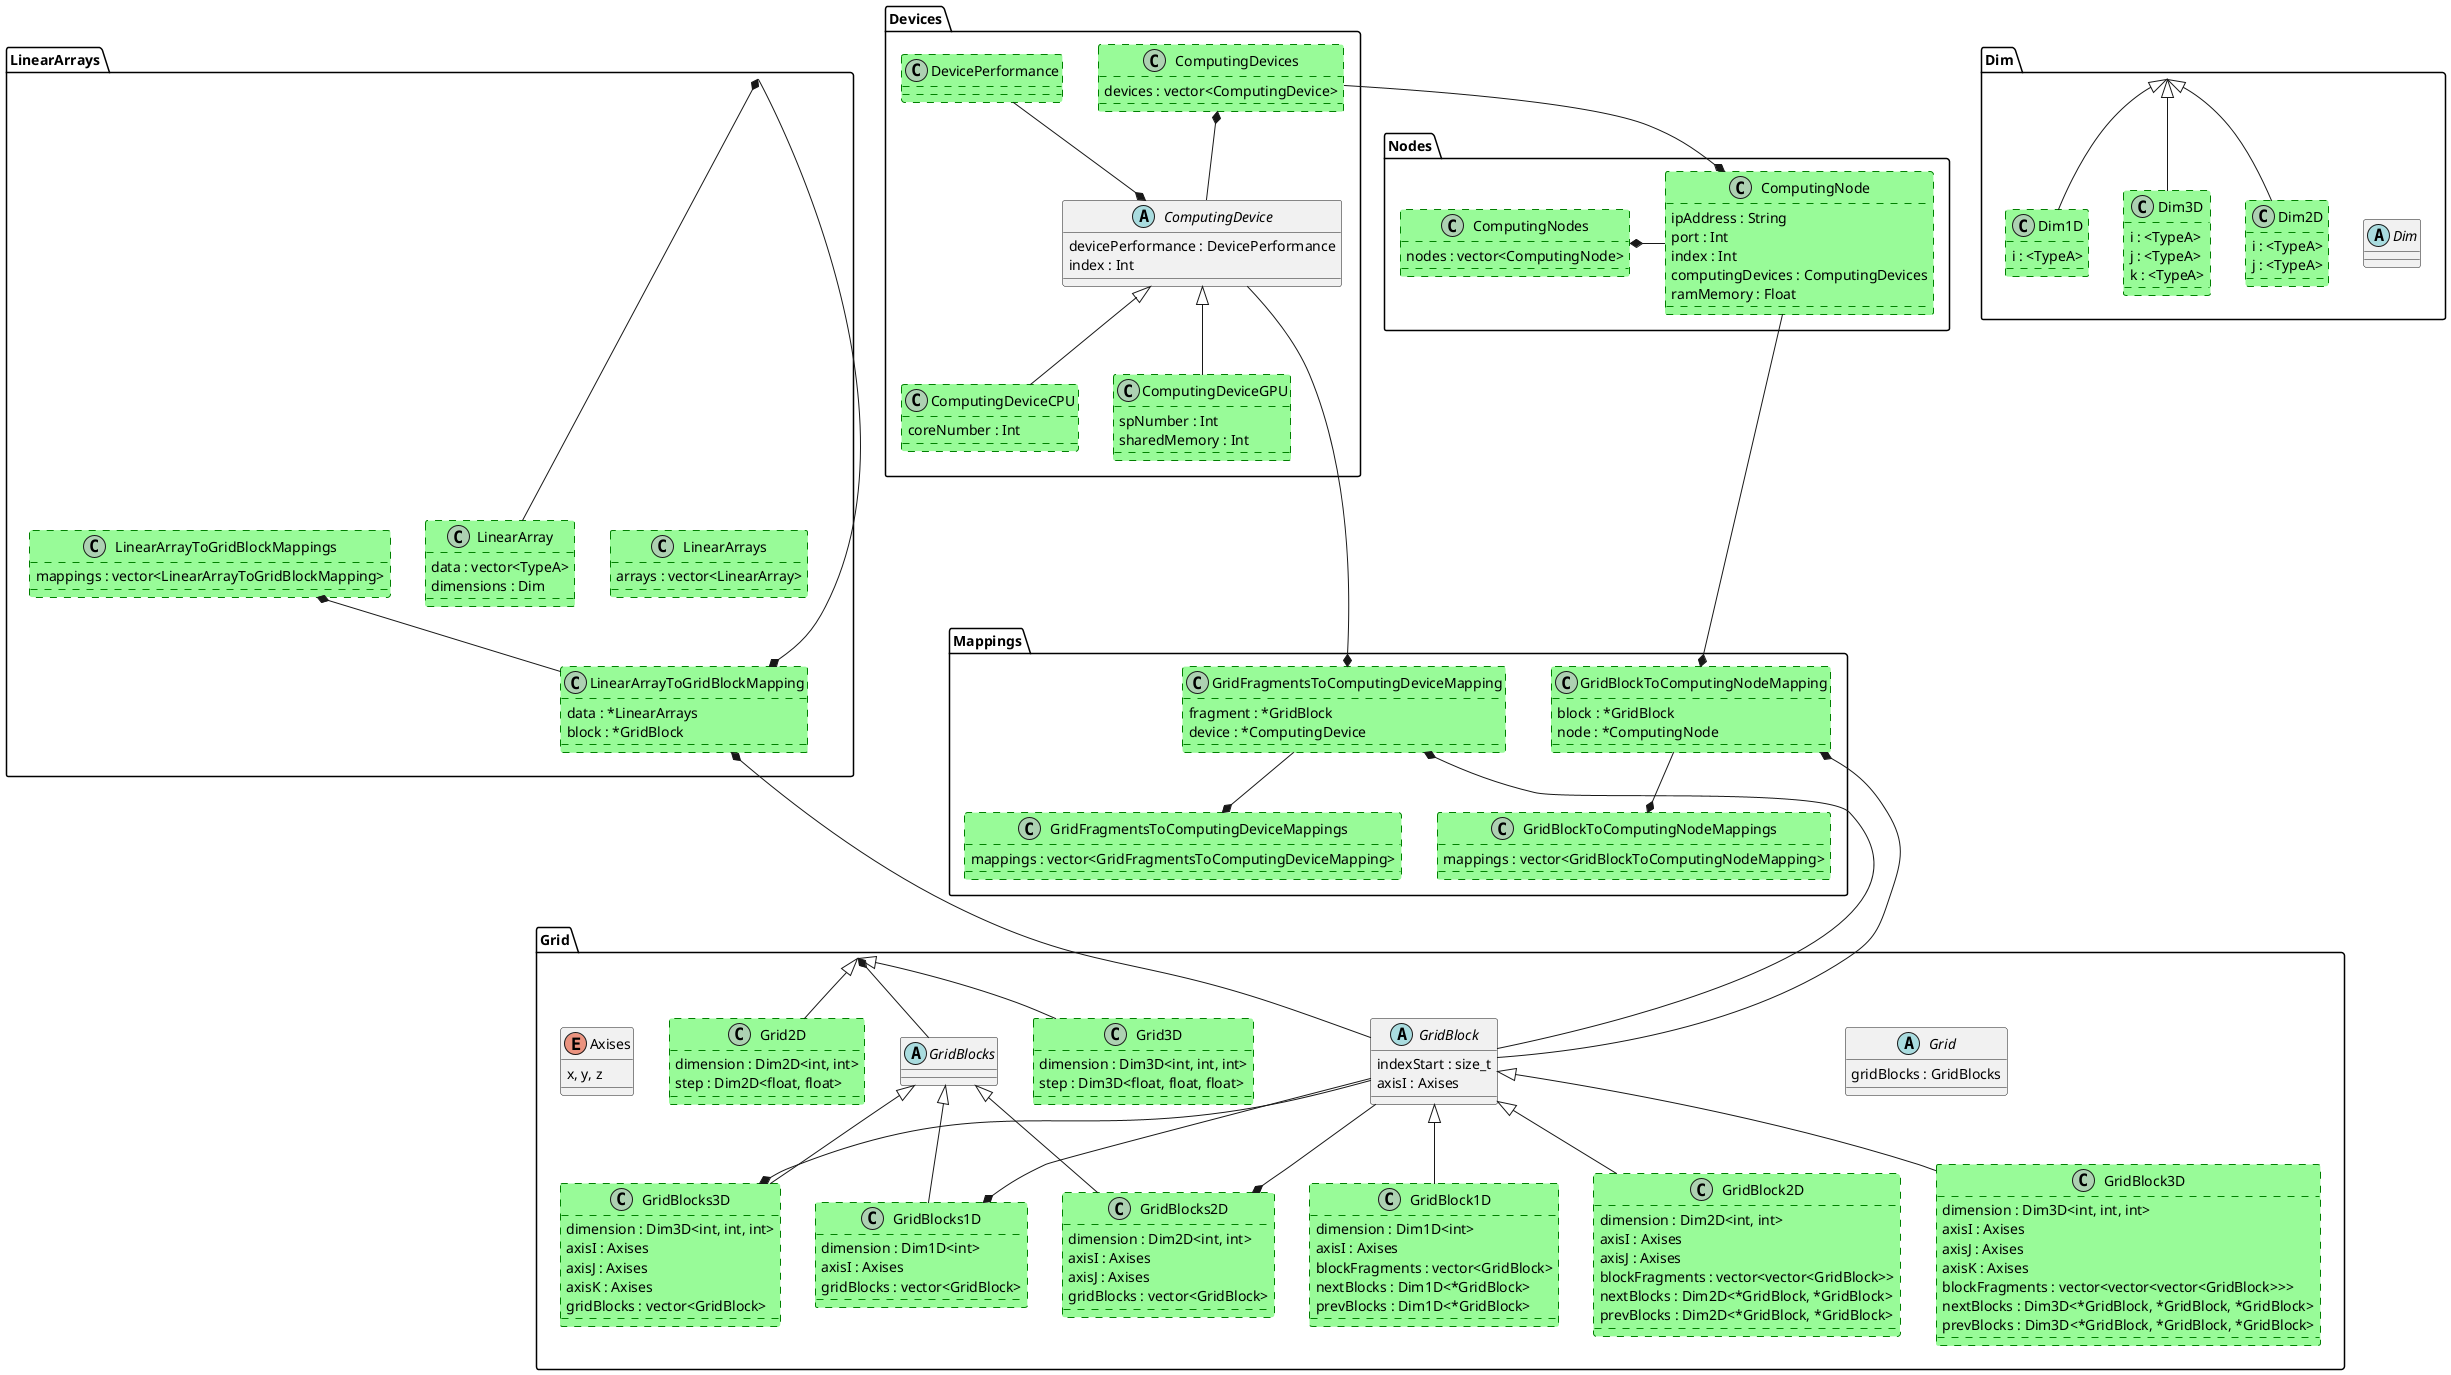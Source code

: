 @startuml

package "Nodes"
{
	'Класс ComputingNodes описывает все  вычислительные узлы
	class  ComputingNodes #palegreen;line:green;line.dashed
	{
		nodes : vector<ComputingNode>
	}

	'Класс ComputingNode описывает все характеристики вычислительного узла
	class  ComputingNode #palegreen;line:green;line.dashed
	{
		ipAddress : String
		port : Int
		index : Int
		computingDevices : ComputingDevices
		ramMemory : Float
	}
}

package "Devices"
{
	'Класс ComputingDevices - массив вычислительных устройств
	class  ComputingDevices #palegreen;line:green;line.dashed
	{
		devices : vector<ComputingDevice>
	}

	'Абстрактный класс ComputingDevice - родительский класс для двух классов
	abstract class  ComputingDevice
	{
		devicePerformance : DevicePerformance
		index : Int
	}

	'Класс ComputingDeviceCPU - класс  описывающий характеристики вычислительных CPU
	class  ComputingDeviceCPU #palegreen;line:green;line.dashed
	{
		coreNumber : Int
	}

	'Класс ComputingDeviceGPU - класс  описывающий характеристики вычислительных GPU
	class  ComputingDeviceGPU #palegreen;line:green;line.dashed
	{
		spNumber : Int
		sharedMemory : Int
	}

	'Класс DevicePerformance - класс описывающий характеристики производительности вычислительного устройства
	class  DevicePerformance #palegreen;line:green;line.dashed
	{
	}
}

package "Grid"
{
	'Абстрактный класс Grid - класс описывающий расчетную сетку
	abstract class  Grid
	{
		gridBlocks : GridBlocks
	}
	'Класс Grid2D - класс  описывающий двумерную расчетную сетку
	class  Grid2D #palegreen;line:green;line.dashed
	{
		dimension : Dim2D<int, int>
		step : Dim2D<float, float>
	}

	'Класс Grid3D - класс  описывающий трехмерную расчетную сетку
	class  Grid3D #palegreen;line:green;line.dashed
	{
		dimension : Dim3D<int, int, int>
		step : Dim3D<float, float, float>
	}

	'Абстрактный класс GridBlocks - класс описывающий блоки расчетной сетки
	abstract class GridBlocks
	{		
	}

	'Класс GridBlocks1D - класс  описывающий разбиение расчетной сетки на блоки по одному измерению
	class GridBlocks1D #palegreen;line:green;line.dashed
	{
		dimension : Dim1D<int>
		axisI : Axises
		gridBlocks : vector<GridBlock>
	}

	'Класс GridBlocks2D - класс  описывающий разбиение расчетной сетки на блоки по двум измерениям
	class GridBlocks2D #palegreen;line:green;line.dashed
	{
		dimension : Dim2D<int, int>
		axisI : Axises
		axisJ : Axises
		gridBlocks : vector<GridBlock>
	}

	'Класс GridBlocks3D - класс  описывающий разбиение расчетной сетки на блоки по трем измерениям
	class GridBlocks3D #palegreen;line:green;line.dashed
	{
		dimension : Dim3D<int, int, int>
		axisI : Axises
		axisJ : Axises
		axisK : Axises
		gridBlocks : vector<GridBlock>
	}

	'Абстрактный класс GridBlock - класс описывающий блок расчетной сетки
	abstract class GridBlock
	{
		indexStart : size_t
		axisI : Axises
	}

	'Класс GridBlock1D - класс описывающий одномерный блок расчетной сетки
	class GridBlock1D #palegreen;line:green;line.dashed
	{
		dimension : Dim1D<int>
		axisI : Axises		
		blockFragments : vector<GridBlock>
		nextBlocks : Dim1D<*GridBlock>
		prevBlocks : Dim1D<*GridBlock>
	}

	'Класс GridBlock2D - класс  описывающий двумерный блок расчетной сетки
	class GridBlock2D #palegreen;line:green;line.dashed
	{
		dimension : Dim2D<int, int>
		axisI : Axises
		axisJ : Axises
		blockFragments : vector<vector<GridBlock>>
		nextBlocks : Dim2D<*GridBlock, *GridBlock>
		prevBlocks : Dim2D<*GridBlock, *GridBlock>
	}

	'Класс GridBlock3D - класс  описывающий трехмерный блок расчетной сетки
	class GridBlock3D #palegreen;line:green;line.dashed
	{
		dimension : Dim3D<int, int, int>
		axisI : Axises
		axisJ : Axises
		axisK : Axises
		blockFragments : vector<vector<vector<GridBlock>>>
		nextBlocks : Dim3D<*GridBlock, *GridBlock, *GridBlock>
		prevBlocks : Dim3D<*GridBlock, *GridBlock, *GridBlock>
	}
	'Перечисление  - класс описывающий данные для трехмерной расчетной сетки
	enum Axises
	{
		x, y, z
	}
}

package "Dim"
{
	'Абстрактный класс Dim - родительский класс для классов размерностей
	abstract class Dim
	{
	}

	'Класс Dim1D - класс описывающий данные для одномерной расчетной сетки
	class  Dim1D #palegreen;line:green;line.dashed
	{
		i : <TypeA>
	}

	'Класс Dim2D - класс описывающий данные для двумерной расчетной сетки
	class  Dim2D #palegreen;line:green;line.dashed
	{
		i : <TypeA>
		j : <TypeA>
	}

	'Класс Dim3D - класс описывающий данные для трехмерной расчетной сетки
	class  Dim3D #palegreen;line:green;line.dashed
	{
		i : <TypeA>
		j : <TypeA>
		k : <TypeA>
	}
	
}

package "LinearArrays"
{
	'Класс LinearArrays - хранилище всех массивов данных
	class LinearArrays #palegreen;line:green;line.dashed
	{
		arrays : vector<LinearArray>
	}

	'Класс LinearArray - класс данных 
	class LinearArray #palegreen;line:green;line.dashed
	{
		data : vector<TypeA>
		dimensions : Dim
	}

	'Класс LinearArrayToGridBlockMappings - класс  сопоставления данных блокам расчетной сетки
	class LinearArrayToGridBlockMappings #palegreen;line:green;line.dashed
	{
		mappings : vector<LinearArrayToGridBlockMapping>		
	}

	'Класс LinearArrayToGridBlockMapping - класс сопоставляющий каждому линейному массиву блок расчетной сетки
	class  LinearArrayToGridBlockMapping  #palegreen;line:green;line.dashed
	{
		data : *LinearArrays
		block : *GridBlock
	}

}


package "Mappings"
{
	'Класс GridBlockToComputingNodeMappings - класс сохраняющий сопоставления блоков расчетной сетки вычислительным узлам
	class GridBlockToComputingNodeMappings #palegreen;line:green;line.dashed
	{
		mappings : vector<GridBlockToComputingNodeMapping>	
	}

	'Класс GridBlockToComputingNodeMapping - класс сопоставляющий каждому блоку расчетной сетки вычислительный узел
	class GridBlockToComputingNodeMapping #palegreen;line:green;line.dashed
	{
		block : *GridBlock
		node : *ComputingNode
	}

	'Класс GridFragmentsToComputingDeviceMappings - класс сохраняющий сопоставления фрагментов блоков расчетной сетки вычислительным устройствам
	class GridFragmentsToComputingDeviceMappings #palegreen;line:green;line.dashed
	{ 
		mappings : vector<GridFragmentsToComputingDeviceMapping>
	}

	'Класс GridFragmentsToComputingDeviceMapping - класс сопоставляющий каждому фрагменту расчетной сетки вычислительное устройство
	class GridFragmentsToComputingDeviceMapping #palegreen;line:green;line.dashed
	{
		fragment : *GridBlock
		device : *ComputingDevice
	}
}


ComputingNodes *-right--- ComputingNode
ComputingDevices *-- ComputingDevice
ComputingDevice <|-- ComputingDeviceCPU
ComputingDevice <|-- ComputingDeviceGPU
ComputingDevices --* ComputingNode
DevicePerformance --* ComputingDevice
Grid <|-- Grid2D
Grid <|-- Grid3D
Dim <|-- Dim1D
Dim <|-- Dim2D
Dim <|-- Dim3D
GridBlocks <|-- GridBlocks1D
GridBlocks <|-- GridBlocks2D
GridBlocks <|-- GridBlocks3D
GridBlocks --* Grid
GridBlock --* GridBlocks1D
GridBlock --* GridBlocks2D
GridBlock --* GridBlocks3D
GridBlock <|-- GridBlock1D
GridBlock <|-- GridBlock2D
GridBlock <|-- GridBlock3D
GridBlockToComputingNodeMapping --* GridBlockToComputingNodeMappings
GridBlock --*  GridBlockToComputingNodeMapping
ComputingNode --*  GridBlockToComputingNodeMapping
GridFragmentsToComputingDeviceMapping --* GridFragmentsToComputingDeviceMappings
GridFragmentsToComputingDeviceMapping *---up- ComputingDevice
GridBlock -up---*  GridFragmentsToComputingDeviceMapping
LinearArrayToGridBlockMapping *-- LinearArrays
LinearArrayToGridBlockMapping *---down- GridBlock
LinearArrayToGridBlockMappings *-- LinearArrayToGridBlockMapping
LinearArray -up---* LinearArrays

@enduml